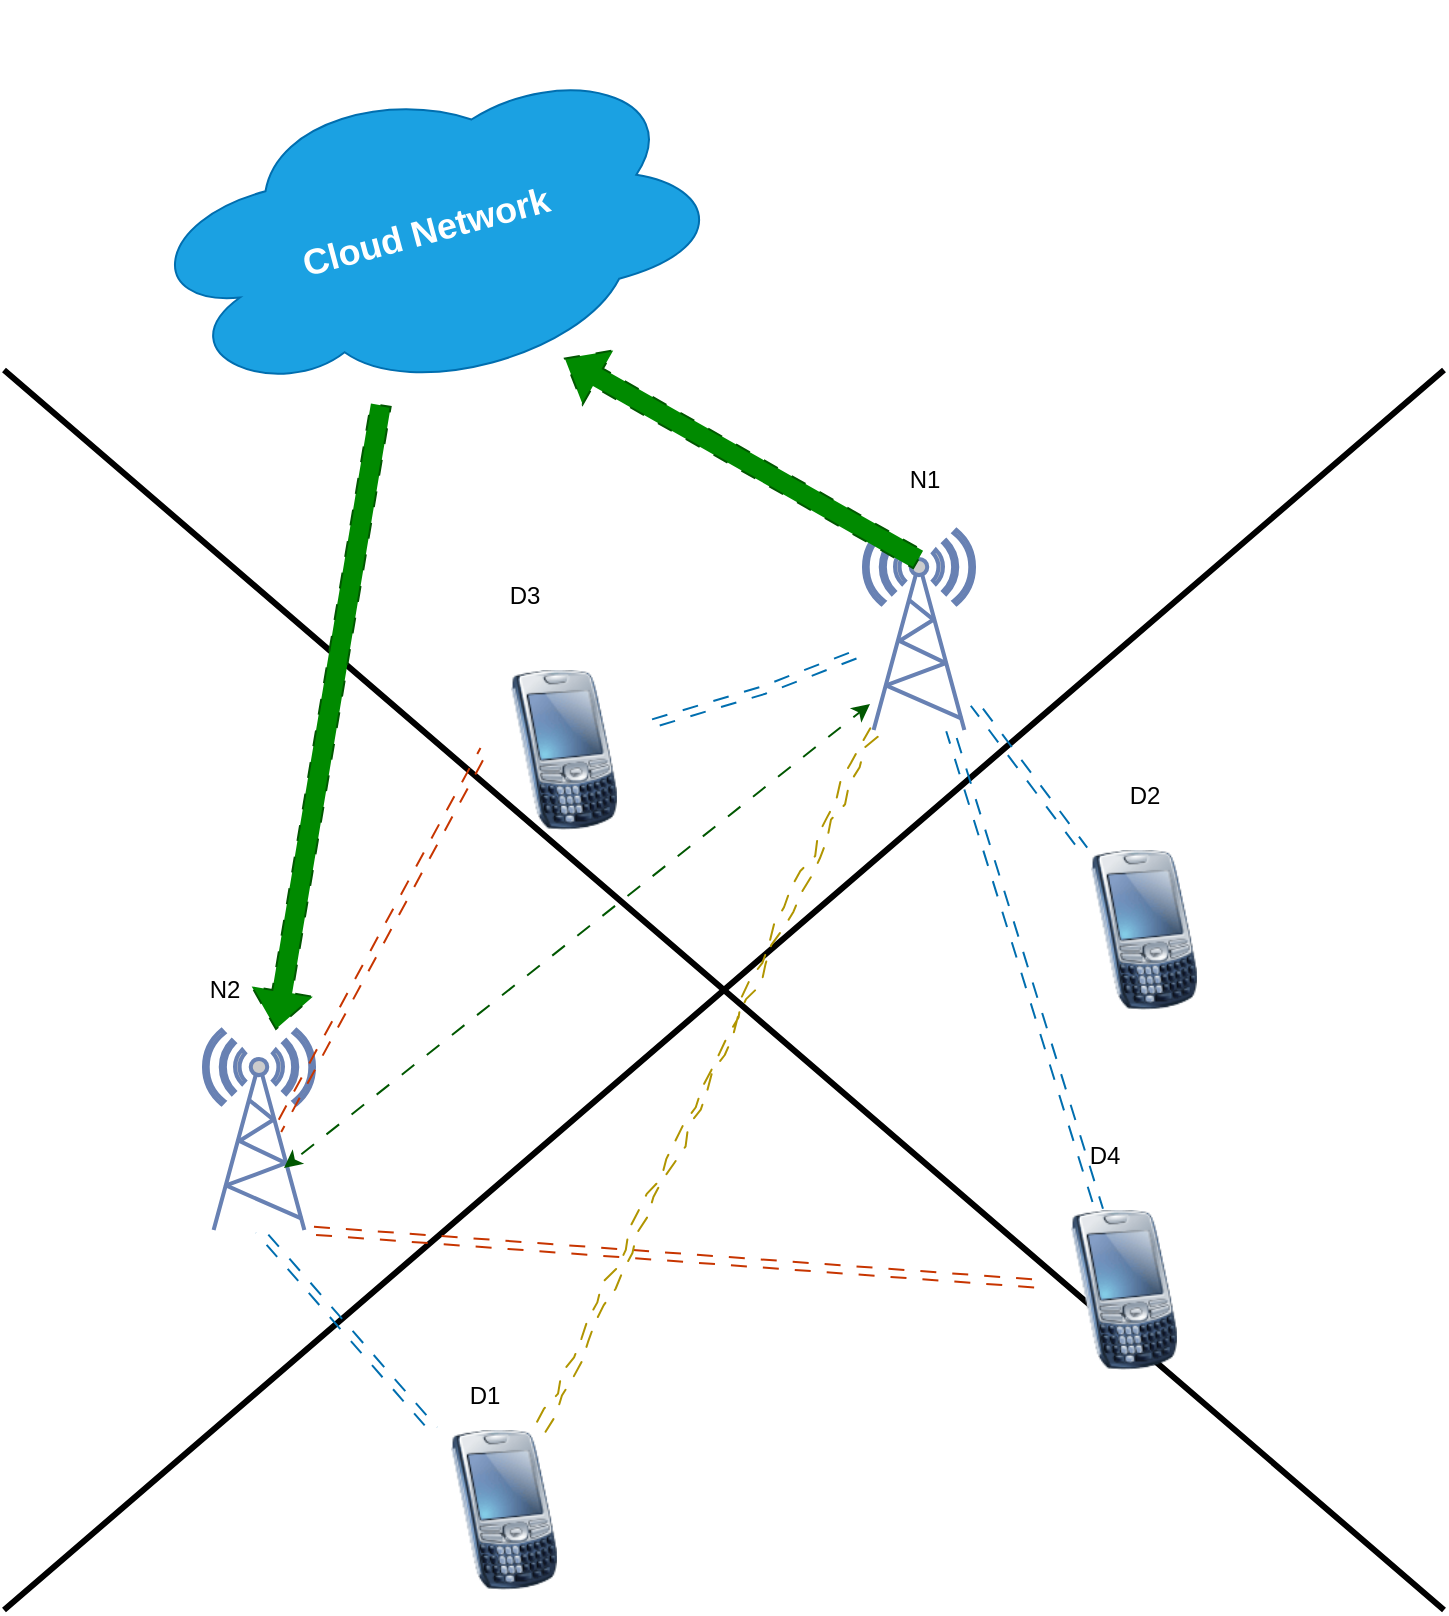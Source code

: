 <mxfile version="22.1.16" type="github">
  <diagram name="Page-1" id="hBEzg2tL_AjR1U4XjeaW">
    <mxGraphModel dx="2314" dy="1144" grid="1" gridSize="10" guides="1" tooltips="1" connect="1" arrows="1" fold="1" page="1" pageScale="1" pageWidth="850" pageHeight="1100" math="0" shadow="0">
      <root>
        <mxCell id="0" />
        <mxCell id="1" parent="0" />
        <mxCell id="vGhaO1nlTn815rbIjWJF-1" value="" style="shape=umlDestroy;whiteSpace=wrap;html=1;strokeWidth=3;targetShapes=umlLifeline;" parent="1" vertex="1">
          <mxGeometry x="70" y="350" width="720" height="620" as="geometry" />
        </mxCell>
        <mxCell id="vGhaO1nlTn815rbIjWJF-3" value="" style="fontColor=#0066CC;verticalAlign=top;verticalLabelPosition=bottom;labelPosition=center;align=center;html=1;outlineConnect=0;fillColor=#CCCCCC;strokeColor=#6881B3;gradientColor=none;gradientDirection=north;strokeWidth=2;shape=mxgraph.networks.radio_tower;" parent="1" vertex="1">
          <mxGeometry x="170" y="680" width="55" height="100" as="geometry" />
        </mxCell>
        <mxCell id="vGhaO1nlTn815rbIjWJF-15" style="rounded=0;orthogonalLoop=1;jettySize=auto;html=1;flowAnimation=1;fillColor=#1ba1e2;strokeColor=#006EAF;shape=link;" parent="1" source="vGhaO1nlTn815rbIjWJF-4" target="vGhaO1nlTn815rbIjWJF-10" edge="1">
          <mxGeometry relative="1" as="geometry">
            <Array as="points">
              <mxPoint x="450" y="510" />
            </Array>
          </mxGeometry>
        </mxCell>
        <mxCell id="vGhaO1nlTn815rbIjWJF-4" value="" style="fontColor=#0066CC;verticalAlign=top;verticalLabelPosition=bottom;labelPosition=center;align=center;html=1;outlineConnect=0;fillColor=#CCCCCC;strokeColor=#6881B3;gradientColor=none;gradientDirection=north;strokeWidth=2;shape=mxgraph.networks.radio_tower;" parent="1" vertex="1">
          <mxGeometry x="500" y="430" width="55" height="100" as="geometry" />
        </mxCell>
        <mxCell id="vGhaO1nlTn815rbIjWJF-6" style="rounded=0;orthogonalLoop=1;jettySize=auto;html=1;fillColor=#008a00;strokeColor=#005700;flowAnimation=1;exitX=0.5;exitY=0.15;exitDx=0;exitDy=0;exitPerimeter=0;shape=flexArrow;" parent="1" source="vGhaO1nlTn815rbIjWJF-4" edge="1">
          <mxGeometry relative="1" as="geometry">
            <mxPoint x="350" y="344.063" as="targetPoint" />
          </mxGeometry>
        </mxCell>
        <mxCell id="vGhaO1nlTn815rbIjWJF-7" style="rounded=0;orthogonalLoop=1;jettySize=auto;html=1;fillColor=#008a00;strokeColor=#005700;flowAnimation=1;shape=flexArrow;" parent="1" target="vGhaO1nlTn815rbIjWJF-3" edge="1">
          <mxGeometry relative="1" as="geometry">
            <mxPoint x="258.477" y="367.14" as="sourcePoint" />
          </mxGeometry>
        </mxCell>
        <mxCell id="vGhaO1nlTn815rbIjWJF-16" style="rounded=0;orthogonalLoop=1;jettySize=auto;html=1;flowAnimation=1;noJump=0;fixDash=1;metaEdit=1;fillColor=#1ba1e2;strokeColor=#006EAF;shape=link;" parent="1" source="vGhaO1nlTn815rbIjWJF-8" target="vGhaO1nlTn815rbIjWJF-4" edge="1">
          <mxGeometry relative="1" as="geometry" />
        </mxCell>
        <mxCell id="vGhaO1nlTn815rbIjWJF-8" value="" style="image;html=1;image=img/lib/clip_art/telecommunication/Palm_Treo_128x128.png" parent="1" vertex="1">
          <mxGeometry x="600" y="590" width="80" height="80" as="geometry" />
        </mxCell>
        <mxCell id="vGhaO1nlTn815rbIjWJF-17" style="rounded=0;orthogonalLoop=1;jettySize=auto;html=1;flowAnimation=1;fillColor=#fa6800;strokeColor=#C73500;shape=link;entryX=0.91;entryY=1;entryDx=0;entryDy=0;entryPerimeter=0;" parent="1" source="vGhaO1nlTn815rbIjWJF-9" target="vGhaO1nlTn815rbIjWJF-3" edge="1">
          <mxGeometry relative="1" as="geometry" />
        </mxCell>
        <mxCell id="vGhaO1nlTn815rbIjWJF-18" style="rounded=0;orthogonalLoop=1;jettySize=auto;html=1;fillColor=#1ba1e2;strokeColor=#006EAF;flowAnimation=1;shape=link;" parent="1" source="vGhaO1nlTn815rbIjWJF-9" target="vGhaO1nlTn815rbIjWJF-4" edge="1">
          <mxGeometry relative="1" as="geometry" />
        </mxCell>
        <mxCell id="vGhaO1nlTn815rbIjWJF-9" value="" style="image;html=1;image=img/lib/clip_art/telecommunication/Palm_Treo_128x128.png" parent="1" vertex="1">
          <mxGeometry x="590" y="770" width="80" height="80" as="geometry" />
        </mxCell>
        <mxCell id="vGhaO1nlTn815rbIjWJF-10" value="" style="image;html=1;image=img/lib/clip_art/telecommunication/Palm_Treo_128x128.png;" parent="1" vertex="1">
          <mxGeometry x="310" y="500" width="80" height="80" as="geometry" />
        </mxCell>
        <mxCell id="vGhaO1nlTn815rbIjWJF-14" style="rounded=0;orthogonalLoop=1;jettySize=auto;html=1;flowAnimation=1;fillColor=#1ba1e2;strokeColor=#006EAF;entryX=0.5;entryY=1;entryDx=0;entryDy=0;entryPerimeter=0;shape=link;" parent="1" source="vGhaO1nlTn815rbIjWJF-11" target="vGhaO1nlTn815rbIjWJF-3" edge="1">
          <mxGeometry relative="1" as="geometry" />
        </mxCell>
        <mxCell id="vGhaO1nlTn815rbIjWJF-11" value="" style="image;html=1;image=img/lib/clip_art/telecommunication/Palm_Treo_128x128.png" parent="1" vertex="1">
          <mxGeometry x="280" y="880" width="80" height="80" as="geometry" />
        </mxCell>
        <mxCell id="vGhaO1nlTn815rbIjWJF-12" style="rounded=0;orthogonalLoop=1;jettySize=auto;html=1;exitX=0;exitY=0.5;exitDx=0;exitDy=0;entryX=0.67;entryY=0.5;entryDx=0;entryDy=0;entryPerimeter=0;flowAnimation=1;fillColor=#fa6800;strokeColor=#C73500;shape=link;" parent="1" source="vGhaO1nlTn815rbIjWJF-10" target="vGhaO1nlTn815rbIjWJF-3" edge="1">
          <mxGeometry relative="1" as="geometry" />
        </mxCell>
        <mxCell id="vGhaO1nlTn815rbIjWJF-19" style="rounded=0;orthogonalLoop=1;jettySize=auto;html=1;entryX=0.09;entryY=1;entryDx=0;entryDy=0;entryPerimeter=0;flowAnimation=1;fillColor=#e3c800;strokeColor=#B09500;shape=link;comic=1;jiggle=5;" parent="1" source="vGhaO1nlTn815rbIjWJF-11" target="vGhaO1nlTn815rbIjWJF-4" edge="1">
          <mxGeometry relative="1" as="geometry" />
        </mxCell>
        <mxCell id="7CXfSWnLCRgLzgcbb6M1-3" value="D2" style="text;html=1;align=center;verticalAlign=middle;resizable=0;points=[];autosize=1;strokeColor=none;fillColor=none;" parent="1" vertex="1">
          <mxGeometry x="620" y="548" width="40" height="30" as="geometry" />
        </mxCell>
        <mxCell id="7CXfSWnLCRgLzgcbb6M1-4" value="D3" style="text;html=1;align=center;verticalAlign=middle;resizable=0;points=[];autosize=1;strokeColor=none;fillColor=none;" parent="1" vertex="1">
          <mxGeometry x="310" y="448" width="40" height="30" as="geometry" />
        </mxCell>
        <mxCell id="7CXfSWnLCRgLzgcbb6M1-5" value="D4" style="text;html=1;align=center;verticalAlign=middle;resizable=0;points=[];autosize=1;strokeColor=none;fillColor=none;" parent="1" vertex="1">
          <mxGeometry x="600" y="728" width="40" height="30" as="geometry" />
        </mxCell>
        <mxCell id="7CXfSWnLCRgLzgcbb6M1-6" value="D1" style="text;html=1;align=center;verticalAlign=middle;resizable=0;points=[];autosize=1;strokeColor=none;fillColor=none;" parent="1" vertex="1">
          <mxGeometry x="290" y="848" width="40" height="30" as="geometry" />
        </mxCell>
        <mxCell id="7CXfSWnLCRgLzgcbb6M1-8" value="N1" style="text;html=1;align=center;verticalAlign=middle;resizable=0;points=[];autosize=1;strokeColor=none;fillColor=none;" parent="1" vertex="1">
          <mxGeometry x="510" y="390" width="40" height="30" as="geometry" />
        </mxCell>
        <mxCell id="7CXfSWnLCRgLzgcbb6M1-9" value="N2" style="text;html=1;align=center;verticalAlign=middle;resizable=0;points=[];autosize=1;strokeColor=none;fillColor=none;" parent="1" vertex="1">
          <mxGeometry x="160" y="645" width="40" height="30" as="geometry" />
        </mxCell>
        <mxCell id="p6-eZ3kDOOfh-r_s1Edj-3" value="" style="endArrow=classic;startArrow=classic;html=1;rounded=0;fontSize=12;curved=1;exitX=0.727;exitY=0.69;exitDx=0;exitDy=0;exitPerimeter=0;entryX=0.055;entryY=0.87;entryDx=0;entryDy=0;entryPerimeter=0;flowAnimation=1;fillColor=#008a00;strokeColor=#005700;" parent="1" source="vGhaO1nlTn815rbIjWJF-3" target="vGhaO1nlTn815rbIjWJF-4" edge="1">
          <mxGeometry width="50" height="50" relative="1" as="geometry">
            <mxPoint x="230" y="740" as="sourcePoint" />
            <mxPoint x="280" y="678" as="targetPoint" />
          </mxGeometry>
        </mxCell>
        <mxCell id="jSMgAlVoCj7W8D2gi83V-2" value="&lt;h2 style=&quot;border-color: var(--border-color);&quot;&gt;Cloud Network&lt;/h2&gt;" style="ellipse;shape=cloud;whiteSpace=wrap;html=1;fillColor=#1ba1e2;fontColor=#ffffff;strokeColor=#006EAF;rotation=-15;" parent="1" vertex="1">
          <mxGeometry x="136.12" y="200.51" width="290" height="160" as="geometry" />
        </mxCell>
      </root>
    </mxGraphModel>
  </diagram>
</mxfile>
